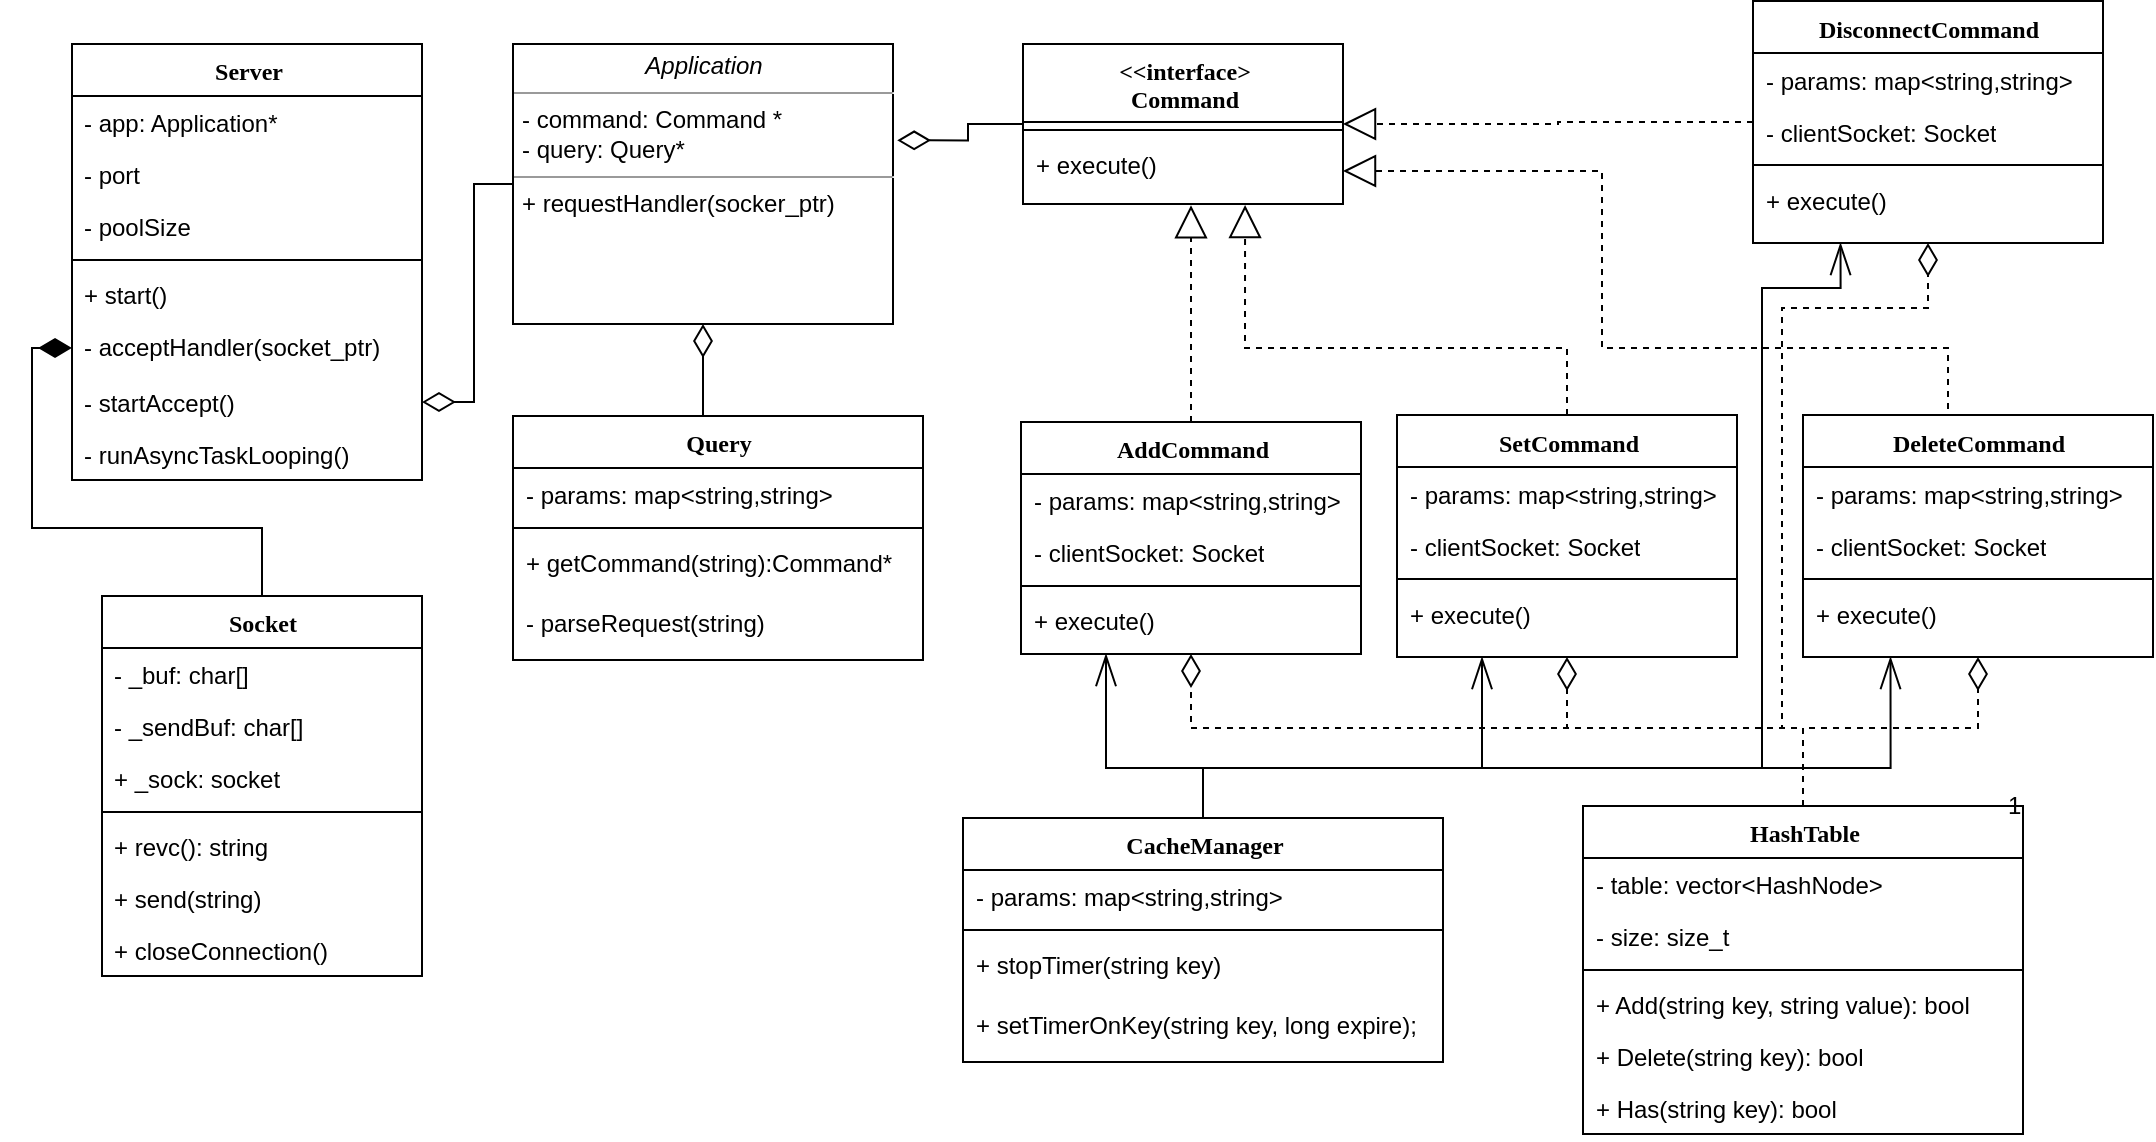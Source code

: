 <mxfile version="10.6.5" type="device"><diagram name="Page-1" id="6133507b-19e7-1e82-6fc7-422aa6c4b21f"><mxGraphModel dx="1327" dy="827" grid="1" gridSize="10" guides="1" tooltips="1" connect="1" arrows="1" fold="1" page="1" pageScale="1" pageWidth="1100" pageHeight="850" background="#ffffff" math="0" shadow="0"><root><mxCell id="0"/><mxCell id="1" parent="0"/><mxCell id="JKdp5EFI78r9iCIkDeEz-8" style="edgeStyle=orthogonalEdgeStyle;rounded=0;orthogonalLoop=1;jettySize=auto;html=1;exitX=0.5;exitY=0;exitDx=0;exitDy=0;entryX=0;entryY=0.5;entryDx=0;entryDy=0;startArrow=none;startFill=0;startSize=14;sourcePerimeterSpacing=0;endArrow=diamondThin;endFill=1;endSize=14;targetPerimeterSpacing=0;strokeColor=#000000;strokeWidth=1;" edge="1" parent="1" source="235556782a83e6d0-1" target="JKdp5EFI78r9iCIkDeEz-3"><mxGeometry relative="1" as="geometry"><Array as="points"><mxPoint x="130" y="350"/><mxPoint x="15" y="350"/><mxPoint x="15" y="260"/></Array></mxGeometry></mxCell><mxCell id="235556782a83e6d0-1" value="Socket" style="swimlane;html=1;fontStyle=1;align=center;verticalAlign=top;childLayout=stackLayout;horizontal=1;startSize=26;horizontalStack=0;resizeParent=1;resizeLast=0;collapsible=1;marginBottom=0;swimlaneFillColor=#ffffff;rounded=0;shadow=0;comic=0;labelBackgroundColor=none;strokeColor=#000000;strokeWidth=1;fillColor=none;fontFamily=Verdana;fontSize=12;fontColor=#000000;" parent="1" vertex="1"><mxGeometry x="50" y="384" width="160" height="190" as="geometry"/></mxCell><mxCell id="235556782a83e6d0-2" value="- _buf: char[]" style="text;html=1;strokeColor=none;fillColor=none;align=left;verticalAlign=top;spacingLeft=4;spacingRight=4;whiteSpace=wrap;overflow=hidden;rotatable=0;points=[[0,0.5],[1,0.5]];portConstraint=eastwest;" parent="235556782a83e6d0-1" vertex="1"><mxGeometry y="26" width="160" height="26" as="geometry"/></mxCell><mxCell id="235556782a83e6d0-3" value="- _sendBuf: char[]" style="text;html=1;strokeColor=none;fillColor=none;align=left;verticalAlign=top;spacingLeft=4;spacingRight=4;whiteSpace=wrap;overflow=hidden;rotatable=0;points=[[0,0.5],[1,0.5]];portConstraint=eastwest;" parent="235556782a83e6d0-1" vertex="1"><mxGeometry y="52" width="160" height="26" as="geometry"/></mxCell><mxCell id="235556782a83e6d0-5" value="+ _sock: socket" style="text;html=1;strokeColor=none;fillColor=none;align=left;verticalAlign=top;spacingLeft=4;spacingRight=4;whiteSpace=wrap;overflow=hidden;rotatable=0;points=[[0,0.5],[1,0.5]];portConstraint=eastwest;" parent="235556782a83e6d0-1" vertex="1"><mxGeometry y="78" width="160" height="26" as="geometry"/></mxCell><mxCell id="235556782a83e6d0-6" value="" style="line;html=1;strokeWidth=1;fillColor=none;align=left;verticalAlign=middle;spacingTop=-1;spacingLeft=3;spacingRight=3;rotatable=0;labelPosition=right;points=[];portConstraint=eastwest;" parent="235556782a83e6d0-1" vertex="1"><mxGeometry y="104" width="160" height="8" as="geometry"/></mxCell><mxCell id="JKdp5EFI78r9iCIkDeEz-9" value="+ revc(): string" style="text;html=1;strokeColor=none;fillColor=none;align=left;verticalAlign=top;spacingLeft=4;spacingRight=4;whiteSpace=wrap;overflow=hidden;rotatable=0;points=[[0,0.5],[1,0.5]];portConstraint=eastwest;" vertex="1" parent="235556782a83e6d0-1"><mxGeometry y="112" width="160" height="26" as="geometry"/></mxCell><mxCell id="JKdp5EFI78r9iCIkDeEz-10" value="+ send(string)" style="text;html=1;strokeColor=none;fillColor=none;align=left;verticalAlign=top;spacingLeft=4;spacingRight=4;whiteSpace=wrap;overflow=hidden;rotatable=0;points=[[0,0.5],[1,0.5]];portConstraint=eastwest;" vertex="1" parent="235556782a83e6d0-1"><mxGeometry y="138" width="160" height="26" as="geometry"/></mxCell><mxCell id="235556782a83e6d0-7" value="+ closeConnection()" style="text;html=1;strokeColor=none;fillColor=none;align=left;verticalAlign=top;spacingLeft=4;spacingRight=4;whiteSpace=wrap;overflow=hidden;rotatable=0;points=[[0,0.5],[1,0.5]];portConstraint=eastwest;" parent="235556782a83e6d0-1" vertex="1"><mxGeometry y="164" width="160" height="26" as="geometry"/></mxCell><mxCell id="78961159f06e98e8-17" value="Server" style="swimlane;html=1;fontStyle=1;align=center;verticalAlign=top;childLayout=stackLayout;horizontal=1;startSize=26;horizontalStack=0;resizeParent=1;resizeLast=0;collapsible=1;marginBottom=0;swimlaneFillColor=#ffffff;rounded=0;shadow=0;comic=0;labelBackgroundColor=none;strokeColor=#000000;strokeWidth=1;fillColor=none;fontFamily=Verdana;fontSize=12;fontColor=#000000;" parent="1" vertex="1"><mxGeometry x="35" y="108" width="175" height="218" as="geometry"/></mxCell><mxCell id="78961159f06e98e8-23" value="- app: Application*" style="text;html=1;strokeColor=none;fillColor=none;align=left;verticalAlign=top;spacingLeft=4;spacingRight=4;whiteSpace=wrap;overflow=hidden;rotatable=0;points=[[0,0.5],[1,0.5]];portConstraint=eastwest;" parent="78961159f06e98e8-17" vertex="1"><mxGeometry y="26" width="175" height="26" as="geometry"/></mxCell><mxCell id="JKdp5EFI78r9iCIkDeEz-5" value="- port" style="text;html=1;strokeColor=none;fillColor=none;align=left;verticalAlign=top;spacingLeft=4;spacingRight=4;whiteSpace=wrap;overflow=hidden;rotatable=0;points=[[0,0.5],[1,0.5]];portConstraint=eastwest;" vertex="1" parent="78961159f06e98e8-17"><mxGeometry y="52" width="175" height="26" as="geometry"/></mxCell><mxCell id="78961159f06e98e8-24" value="- poolSize" style="text;html=1;strokeColor=none;fillColor=none;align=left;verticalAlign=top;spacingLeft=4;spacingRight=4;whiteSpace=wrap;overflow=hidden;rotatable=0;points=[[0,0.5],[1,0.5]];portConstraint=eastwest;" parent="78961159f06e98e8-17" vertex="1"><mxGeometry y="78" width="175" height="26" as="geometry"/></mxCell><mxCell id="78961159f06e98e8-19" value="" style="line;html=1;strokeWidth=1;fillColor=none;align=left;verticalAlign=middle;spacingTop=-1;spacingLeft=3;spacingRight=3;rotatable=0;labelPosition=right;points=[];portConstraint=eastwest;" parent="78961159f06e98e8-17" vertex="1"><mxGeometry y="104" width="175" height="8" as="geometry"/></mxCell><mxCell id="JKdp5EFI78r9iCIkDeEz-2" value="+ start()" style="text;html=1;strokeColor=none;fillColor=none;align=left;verticalAlign=top;spacingLeft=4;spacingRight=4;whiteSpace=wrap;overflow=hidden;rotatable=0;points=[[0,0.5],[1,0.5]];portConstraint=eastwest;" vertex="1" parent="78961159f06e98e8-17"><mxGeometry y="112" width="175" height="26" as="geometry"/></mxCell><mxCell id="JKdp5EFI78r9iCIkDeEz-3" value="- acceptHandler(socket_ptr)&lt;br&gt;" style="text;html=1;strokeColor=none;fillColor=none;align=left;verticalAlign=top;spacingLeft=4;spacingRight=4;whiteSpace=wrap;overflow=hidden;rotatable=0;points=[[0,0.5],[1,0.5]];portConstraint=eastwest;" vertex="1" parent="78961159f06e98e8-17"><mxGeometry y="138" width="175" height="28" as="geometry"/></mxCell><mxCell id="JKdp5EFI78r9iCIkDeEz-4" value="- startAccept()" style="text;html=1;strokeColor=none;fillColor=none;align=left;verticalAlign=top;spacingLeft=4;spacingRight=4;whiteSpace=wrap;overflow=hidden;rotatable=0;points=[[0,0.5],[1,0.5]];portConstraint=eastwest;" vertex="1" parent="78961159f06e98e8-17"><mxGeometry y="166" width="175" height="26" as="geometry"/></mxCell><mxCell id="78961159f06e98e8-27" value="- runAsyncTaskLooping()" style="text;html=1;strokeColor=none;fillColor=none;align=left;verticalAlign=top;spacingLeft=4;spacingRight=4;whiteSpace=wrap;overflow=hidden;rotatable=0;points=[[0,0.5],[1,0.5]];portConstraint=eastwest;" parent="78961159f06e98e8-17" vertex="1"><mxGeometry y="192" width="175" height="26" as="geometry"/></mxCell><mxCell id="JKdp5EFI78r9iCIkDeEz-77" style="edgeStyle=orthogonalEdgeStyle;rounded=0;orthogonalLoop=1;jettySize=auto;html=1;exitX=0.5;exitY=0;exitDx=0;exitDy=0;entryX=0.5;entryY=1;entryDx=0;entryDy=0;dashed=1;startArrow=none;startFill=0;startSize=14;sourcePerimeterSpacing=0;endArrow=diamondThin;endFill=0;endSize=14;targetPerimeterSpacing=0;strokeColor=#000000;strokeWidth=1;" edge="1" parent="1" source="78961159f06e98e8-43" target="JKdp5EFI78r9iCIkDeEz-47"><mxGeometry relative="1" as="geometry"><Array as="points"><mxPoint x="900.5" y="450"/><mxPoint x="782.5" y="450"/></Array></mxGeometry></mxCell><mxCell id="JKdp5EFI78r9iCIkDeEz-78" style="edgeStyle=orthogonalEdgeStyle;rounded=0;orthogonalLoop=1;jettySize=auto;html=1;exitX=0.5;exitY=0;exitDx=0;exitDy=0;entryX=0.5;entryY=1;entryDx=0;entryDy=0;dashed=1;startArrow=none;startFill=0;startSize=14;sourcePerimeterSpacing=0;endArrow=diamondThin;endFill=0;endSize=14;targetPerimeterSpacing=0;strokeColor=#000000;strokeWidth=1;" edge="1" parent="1" source="78961159f06e98e8-43" target="JKdp5EFI78r9iCIkDeEz-41"><mxGeometry relative="1" as="geometry"><Array as="points"><mxPoint x="900" y="450"/><mxPoint x="988" y="450"/></Array></mxGeometry></mxCell><mxCell id="JKdp5EFI78r9iCIkDeEz-79" style="edgeStyle=orthogonalEdgeStyle;rounded=0;orthogonalLoop=1;jettySize=auto;html=1;exitX=0.5;exitY=0;exitDx=0;exitDy=0;entryX=0.5;entryY=1;entryDx=0;entryDy=0;dashed=1;startArrow=none;startFill=0;startSize=14;sourcePerimeterSpacing=0;endArrow=diamondThin;endFill=0;endSize=14;targetPerimeterSpacing=0;strokeColor=#000000;strokeWidth=1;" edge="1" parent="1" source="78961159f06e98e8-43" target="JKdp5EFI78r9iCIkDeEz-53"><mxGeometry relative="1" as="geometry"><Array as="points"><mxPoint x="900" y="450"/><mxPoint x="890" y="450"/><mxPoint x="890" y="240"/><mxPoint x="963" y="240"/></Array></mxGeometry></mxCell><mxCell id="JKdp5EFI78r9iCIkDeEz-90" style="edgeStyle=orthogonalEdgeStyle;rounded=0;orthogonalLoop=1;jettySize=auto;html=1;exitX=0.5;exitY=0;exitDx=0;exitDy=0;entryX=0.5;entryY=1;entryDx=0;entryDy=0;startArrow=none;startFill=0;startSize=14;sourcePerimeterSpacing=0;endArrow=diamondThin;endFill=0;endSize=14;targetPerimeterSpacing=0;strokeColor=#000000;strokeWidth=1;dashed=1;" edge="1" parent="1" source="78961159f06e98e8-43" target="78961159f06e98e8-82"><mxGeometry relative="1" as="geometry"><Array as="points"><mxPoint x="900" y="450"/><mxPoint x="595" y="450"/></Array></mxGeometry></mxCell><mxCell id="78961159f06e98e8-43" value="HashTable" style="swimlane;html=1;fontStyle=1;align=center;verticalAlign=top;childLayout=stackLayout;horizontal=1;startSize=26;horizontalStack=0;resizeParent=1;resizeLast=0;collapsible=1;marginBottom=0;swimlaneFillColor=#ffffff;rounded=0;shadow=0;comic=0;labelBackgroundColor=none;strokeColor=#000000;strokeWidth=1;fillColor=none;fontFamily=Verdana;fontSize=12;fontColor=#000000;" parent="1" vertex="1"><mxGeometry x="790.5" y="489" width="220" height="164" as="geometry"/></mxCell><mxCell id="78961159f06e98e8-44" value="- table: vector&amp;lt;HashNode&amp;gt;" style="text;html=1;strokeColor=none;fillColor=none;align=left;verticalAlign=top;spacingLeft=4;spacingRight=4;whiteSpace=wrap;overflow=hidden;rotatable=0;points=[[0,0.5],[1,0.5]];portConstraint=eastwest;" parent="78961159f06e98e8-43" vertex="1"><mxGeometry y="26" width="220" height="26" as="geometry"/></mxCell><mxCell id="78961159f06e98e8-45" value="- size: size_t" style="text;html=1;strokeColor=none;fillColor=none;align=left;verticalAlign=top;spacingLeft=4;spacingRight=4;whiteSpace=wrap;overflow=hidden;rotatable=0;points=[[0,0.5],[1,0.5]];portConstraint=eastwest;" parent="78961159f06e98e8-43" vertex="1"><mxGeometry y="52" width="220" height="26" as="geometry"/></mxCell><mxCell id="78961159f06e98e8-51" value="" style="line;html=1;strokeWidth=1;fillColor=none;align=left;verticalAlign=middle;spacingTop=-1;spacingLeft=3;spacingRight=3;rotatable=0;labelPosition=right;points=[];portConstraint=eastwest;" parent="78961159f06e98e8-43" vertex="1"><mxGeometry y="78" width="220" height="8" as="geometry"/></mxCell><mxCell id="78961159f06e98e8-52" value="+ Add(string key, string value): bool" style="text;html=1;strokeColor=none;fillColor=none;align=left;verticalAlign=top;spacingLeft=4;spacingRight=4;whiteSpace=wrap;overflow=hidden;rotatable=0;points=[[0,0.5],[1,0.5]];portConstraint=eastwest;" parent="78961159f06e98e8-43" vertex="1"><mxGeometry y="86" width="220" height="26" as="geometry"/></mxCell><mxCell id="b94bc138ca980ef-2" value="+ Delete(string key): bool" style="text;html=1;strokeColor=none;fillColor=none;align=left;verticalAlign=top;spacingLeft=4;spacingRight=4;whiteSpace=wrap;overflow=hidden;rotatable=0;points=[[0,0.5],[1,0.5]];portConstraint=eastwest;" parent="78961159f06e98e8-43" vertex="1"><mxGeometry y="112" width="220" height="26" as="geometry"/></mxCell><mxCell id="b94bc138ca980ef-3" value="+ Has(string key): bool" style="text;html=1;strokeColor=none;fillColor=none;align=left;verticalAlign=top;spacingLeft=4;spacingRight=4;whiteSpace=wrap;overflow=hidden;rotatable=0;points=[[0,0.5],[1,0.5]];portConstraint=eastwest;" parent="78961159f06e98e8-43" vertex="1"><mxGeometry y="138" width="220" height="26" as="geometry"/></mxCell><mxCell id="JKdp5EFI78r9iCIkDeEz-21" style="edgeStyle=orthogonalEdgeStyle;rounded=0;orthogonalLoop=1;jettySize=auto;html=1;exitX=0.5;exitY=0;exitDx=0;exitDy=0;entryX=0.5;entryY=1;entryDx=0;entryDy=0;startArrow=none;startFill=0;startSize=14;sourcePerimeterSpacing=0;endArrow=diamondThin;endFill=0;endSize=14;targetPerimeterSpacing=0;strokeColor=#000000;strokeWidth=1;" edge="1" parent="1" source="78961159f06e98e8-69" target="b94bc138ca980ef-1"><mxGeometry relative="1" as="geometry"/></mxCell><mxCell id="78961159f06e98e8-69" value="Query" style="swimlane;html=1;fontStyle=1;align=center;verticalAlign=top;childLayout=stackLayout;horizontal=1;startSize=26;horizontalStack=0;resizeParent=1;resizeLast=0;collapsible=1;marginBottom=0;swimlaneFillColor=#ffffff;rounded=0;shadow=0;comic=0;labelBackgroundColor=none;strokeColor=#000000;strokeWidth=1;fillColor=none;fontFamily=Verdana;fontSize=12;fontColor=#000000;" parent="1" vertex="1"><mxGeometry x="255.5" y="294" width="205" height="122" as="geometry"/></mxCell><mxCell id="78961159f06e98e8-70" value="- params: map&amp;lt;string,string&amp;gt;" style="text;html=1;strokeColor=none;fillColor=none;align=left;verticalAlign=top;spacingLeft=4;spacingRight=4;whiteSpace=wrap;overflow=hidden;rotatable=0;points=[[0,0.5],[1,0.5]];portConstraint=eastwest;" parent="78961159f06e98e8-69" vertex="1"><mxGeometry y="26" width="205" height="26" as="geometry"/></mxCell><mxCell id="78961159f06e98e8-77" value="" style="line;html=1;strokeWidth=1;fillColor=none;align=left;verticalAlign=middle;spacingTop=-1;spacingLeft=3;spacingRight=3;rotatable=0;labelPosition=right;points=[];portConstraint=eastwest;" parent="78961159f06e98e8-69" vertex="1"><mxGeometry y="52" width="205" height="8" as="geometry"/></mxCell><mxCell id="JKdp5EFI78r9iCIkDeEz-12" value="+ getCommand(string):Command*" style="text;html=1;strokeColor=none;fillColor=none;align=left;verticalAlign=top;spacingLeft=4;spacingRight=4;whiteSpace=wrap;overflow=hidden;rotatable=0;points=[[0,0.5],[1,0.5]];portConstraint=eastwest;" vertex="1" parent="78961159f06e98e8-69"><mxGeometry y="60" width="205" height="30" as="geometry"/></mxCell><mxCell id="JKdp5EFI78r9iCIkDeEz-17" value="- parseRequest(string)" style="text;html=1;strokeColor=none;fillColor=none;align=left;verticalAlign=top;spacingLeft=4;spacingRight=4;whiteSpace=wrap;overflow=hidden;rotatable=0;points=[[0,0.5],[1,0.5]];portConstraint=eastwest;" vertex="1" parent="78961159f06e98e8-69"><mxGeometry y="90" width="205" height="26" as="geometry"/></mxCell><mxCell id="JKdp5EFI78r9iCIkDeEz-63" style="edgeStyle=orthogonalEdgeStyle;rounded=0;orthogonalLoop=1;jettySize=auto;html=1;exitX=0.5;exitY=0;exitDx=0;exitDy=0;entryX=0.525;entryY=1.019;entryDx=0;entryDy=0;entryPerimeter=0;dashed=1;startArrow=none;startFill=0;startSize=14;sourcePerimeterSpacing=0;endArrow=block;endFill=0;endSize=14;targetPerimeterSpacing=0;strokeColor=#000000;strokeWidth=1;" edge="1" parent="1" source="78961159f06e98e8-82" target="78961159f06e98e8-117"><mxGeometry relative="1" as="geometry"/></mxCell><mxCell id="78961159f06e98e8-82" value="AddCommand" style="swimlane;html=1;fontStyle=1;align=center;verticalAlign=top;childLayout=stackLayout;horizontal=1;startSize=26;horizontalStack=0;resizeParent=1;resizeLast=0;collapsible=1;marginBottom=0;swimlaneFillColor=#ffffff;rounded=0;shadow=0;comic=0;labelBackgroundColor=none;strokeColor=#000000;strokeWidth=1;fillColor=none;fontFamily=Verdana;fontSize=12;fontColor=#000000;" parent="1" vertex="1"><mxGeometry x="509.5" y="297" width="170" height="116" as="geometry"/></mxCell><mxCell id="78961159f06e98e8-84" value="- params: map&amp;lt;string,string&amp;gt;" style="text;html=1;strokeColor=none;fillColor=none;align=left;verticalAlign=top;spacingLeft=4;spacingRight=4;whiteSpace=wrap;overflow=hidden;rotatable=0;points=[[0,0.5],[1,0.5]];portConstraint=eastwest;" parent="78961159f06e98e8-82" vertex="1"><mxGeometry y="26" width="170" height="26" as="geometry"/></mxCell><mxCell id="JKdp5EFI78r9iCIkDeEz-69" value="- clientSocket: Socket" style="text;html=1;strokeColor=none;fillColor=none;align=left;verticalAlign=top;spacingLeft=4;spacingRight=4;whiteSpace=wrap;overflow=hidden;rotatable=0;points=[[0,0.5],[1,0.5]];portConstraint=eastwest;" vertex="1" parent="78961159f06e98e8-82"><mxGeometry y="52" width="170" height="26" as="geometry"/></mxCell><mxCell id="78961159f06e98e8-90" value="" style="line;html=1;strokeWidth=1;fillColor=none;align=left;verticalAlign=middle;spacingTop=-1;spacingLeft=3;spacingRight=3;rotatable=0;labelPosition=right;points=[];portConstraint=eastwest;" parent="78961159f06e98e8-82" vertex="1"><mxGeometry y="78" width="170" height="8" as="geometry"/></mxCell><mxCell id="78961159f06e98e8-94" value="+ execute()" style="text;html=1;strokeColor=none;fillColor=none;align=left;verticalAlign=top;spacingLeft=4;spacingRight=4;whiteSpace=wrap;overflow=hidden;rotatable=0;points=[[0,0.5],[1,0.5]];portConstraint=eastwest;" parent="78961159f06e98e8-82" vertex="1"><mxGeometry y="86" width="170" height="24" as="geometry"/></mxCell><mxCell id="JKdp5EFI78r9iCIkDeEz-65" style="edgeStyle=orthogonalEdgeStyle;rounded=0;orthogonalLoop=1;jettySize=auto;html=1;exitX=0.5;exitY=0;exitDx=0;exitDy=0;entryX=0.694;entryY=1.015;entryDx=0;entryDy=0;entryPerimeter=0;dashed=1;startArrow=none;startFill=0;startSize=14;sourcePerimeterSpacing=0;endArrow=block;endFill=0;endSize=14;targetPerimeterSpacing=0;strokeColor=#000000;strokeWidth=1;" edge="1" parent="1" source="JKdp5EFI78r9iCIkDeEz-47" target="78961159f06e98e8-117"><mxGeometry relative="1" as="geometry"><Array as="points"><mxPoint x="782" y="260"/><mxPoint x="622" y="260"/></Array></mxGeometry></mxCell><mxCell id="JKdp5EFI78r9iCIkDeEz-47" value="SetCommand" style="swimlane;html=1;fontStyle=1;align=center;verticalAlign=top;childLayout=stackLayout;horizontal=1;startSize=26;horizontalStack=0;resizeParent=1;resizeLast=0;collapsible=1;marginBottom=0;swimlaneFillColor=#ffffff;rounded=0;shadow=0;comic=0;labelBackgroundColor=none;strokeColor=#000000;strokeWidth=1;fillColor=none;fontFamily=Verdana;fontSize=12;fontColor=#000000;" vertex="1" parent="1"><mxGeometry x="697.5" y="293.5" width="170" height="121" as="geometry"/></mxCell><mxCell id="JKdp5EFI78r9iCIkDeEz-48" value="- params: map&amp;lt;string,string&amp;gt;" style="text;html=1;strokeColor=none;fillColor=none;align=left;verticalAlign=top;spacingLeft=4;spacingRight=4;whiteSpace=wrap;overflow=hidden;rotatable=0;points=[[0,0.5],[1,0.5]];portConstraint=eastwest;" vertex="1" parent="JKdp5EFI78r9iCIkDeEz-47"><mxGeometry y="26" width="170" height="26" as="geometry"/></mxCell><mxCell id="JKdp5EFI78r9iCIkDeEz-49" value="- clientSocket: Socket" style="text;html=1;strokeColor=none;fillColor=none;align=left;verticalAlign=top;spacingLeft=4;spacingRight=4;whiteSpace=wrap;overflow=hidden;rotatable=0;points=[[0,0.5],[1,0.5]];portConstraint=eastwest;" vertex="1" parent="JKdp5EFI78r9iCIkDeEz-47"><mxGeometry y="52" width="170" height="26" as="geometry"/></mxCell><mxCell id="JKdp5EFI78r9iCIkDeEz-50" value="" style="line;html=1;strokeWidth=1;fillColor=none;align=left;verticalAlign=middle;spacingTop=-1;spacingLeft=3;spacingRight=3;rotatable=0;labelPosition=right;points=[];portConstraint=eastwest;" vertex="1" parent="JKdp5EFI78r9iCIkDeEz-47"><mxGeometry y="78" width="170" height="8" as="geometry"/></mxCell><mxCell id="JKdp5EFI78r9iCIkDeEz-51" value="+ execute()" style="text;html=1;strokeColor=none;fillColor=none;align=left;verticalAlign=top;spacingLeft=4;spacingRight=4;whiteSpace=wrap;overflow=hidden;rotatable=0;points=[[0,0.5],[1,0.5]];portConstraint=eastwest;" vertex="1" parent="JKdp5EFI78r9iCIkDeEz-47"><mxGeometry y="86" width="170" height="26" as="geometry"/></mxCell><mxCell id="JKdp5EFI78r9iCIkDeEz-66" style="edgeStyle=orthogonalEdgeStyle;rounded=0;orthogonalLoop=1;jettySize=auto;html=1;exitX=0.5;exitY=0;exitDx=0;exitDy=0;entryX=1;entryY=0.5;entryDx=0;entryDy=0;dashed=1;startArrow=none;startFill=0;startSize=14;sourcePerimeterSpacing=0;endArrow=block;endFill=0;endSize=14;targetPerimeterSpacing=0;strokeColor=#000000;strokeWidth=1;" edge="1" parent="1" source="JKdp5EFI78r9iCIkDeEz-41" target="78961159f06e98e8-117"><mxGeometry relative="1" as="geometry"><Array as="points"><mxPoint x="973" y="293"/><mxPoint x="973" y="260"/><mxPoint x="800" y="260"/><mxPoint x="800" y="171"/></Array></mxGeometry></mxCell><mxCell id="JKdp5EFI78r9iCIkDeEz-41" value="DeleteCommand" style="swimlane;html=1;fontStyle=1;align=center;verticalAlign=top;childLayout=stackLayout;horizontal=1;startSize=26;horizontalStack=0;resizeParent=1;resizeLast=0;collapsible=1;marginBottom=0;swimlaneFillColor=#ffffff;rounded=0;shadow=0;comic=0;labelBackgroundColor=none;strokeColor=#000000;strokeWidth=1;fillColor=none;fontFamily=Verdana;fontSize=12;fontColor=#000000;" vertex="1" parent="1"><mxGeometry x="900.5" y="293.5" width="175" height="121" as="geometry"/></mxCell><mxCell id="JKdp5EFI78r9iCIkDeEz-42" value="- params: map&amp;lt;string,string&amp;gt;" style="text;html=1;strokeColor=none;fillColor=none;align=left;verticalAlign=top;spacingLeft=4;spacingRight=4;whiteSpace=wrap;overflow=hidden;rotatable=0;points=[[0,0.5],[1,0.5]];portConstraint=eastwest;" vertex="1" parent="JKdp5EFI78r9iCIkDeEz-41"><mxGeometry y="26" width="175" height="26" as="geometry"/></mxCell><mxCell id="JKdp5EFI78r9iCIkDeEz-43" value="- clientSocket: Socket" style="text;html=1;strokeColor=none;fillColor=none;align=left;verticalAlign=top;spacingLeft=4;spacingRight=4;whiteSpace=wrap;overflow=hidden;rotatable=0;points=[[0,0.5],[1,0.5]];portConstraint=eastwest;" vertex="1" parent="JKdp5EFI78r9iCIkDeEz-41"><mxGeometry y="52" width="175" height="26" as="geometry"/></mxCell><mxCell id="JKdp5EFI78r9iCIkDeEz-44" value="" style="line;html=1;strokeWidth=1;fillColor=none;align=left;verticalAlign=middle;spacingTop=-1;spacingLeft=3;spacingRight=3;rotatable=0;labelPosition=right;points=[];portConstraint=eastwest;" vertex="1" parent="JKdp5EFI78r9iCIkDeEz-41"><mxGeometry y="78" width="175" height="8" as="geometry"/></mxCell><mxCell id="JKdp5EFI78r9iCIkDeEz-45" value="+ execute()" style="text;html=1;strokeColor=none;fillColor=none;align=left;verticalAlign=top;spacingLeft=4;spacingRight=4;whiteSpace=wrap;overflow=hidden;rotatable=0;points=[[0,0.5],[1,0.5]];portConstraint=eastwest;" vertex="1" parent="JKdp5EFI78r9iCIkDeEz-41"><mxGeometry y="86" width="175" height="26" as="geometry"/></mxCell><mxCell id="JKdp5EFI78r9iCIkDeEz-67" style="edgeStyle=orthogonalEdgeStyle;rounded=0;orthogonalLoop=1;jettySize=auto;html=1;entryX=1;entryY=0.5;entryDx=0;entryDy=0;dashed=1;startArrow=none;startFill=0;startSize=14;sourcePerimeterSpacing=0;endArrow=block;endFill=0;endSize=14;targetPerimeterSpacing=0;strokeColor=#000000;strokeWidth=1;" edge="1" parent="1" source="JKdp5EFI78r9iCIkDeEz-53" target="78961159f06e98e8-108"><mxGeometry relative="1" as="geometry"/></mxCell><mxCell id="JKdp5EFI78r9iCIkDeEz-53" value="DisconnectCommand" style="swimlane;html=1;fontStyle=1;align=center;verticalAlign=top;childLayout=stackLayout;horizontal=1;startSize=26;horizontalStack=0;resizeParent=1;resizeLast=0;collapsible=1;marginBottom=0;swimlaneFillColor=#ffffff;rounded=0;shadow=0;comic=0;labelBackgroundColor=none;strokeColor=#000000;strokeWidth=1;fillColor=none;fontFamily=Verdana;fontSize=12;fontColor=#000000;" vertex="1" parent="1"><mxGeometry x="875.5" y="86.5" width="175" height="121" as="geometry"/></mxCell><mxCell id="JKdp5EFI78r9iCIkDeEz-54" value="- params: map&amp;lt;string,string&amp;gt;" style="text;html=1;strokeColor=none;fillColor=none;align=left;verticalAlign=top;spacingLeft=4;spacingRight=4;whiteSpace=wrap;overflow=hidden;rotatable=0;points=[[0,0.5],[1,0.5]];portConstraint=eastwest;" vertex="1" parent="JKdp5EFI78r9iCIkDeEz-53"><mxGeometry y="26" width="175" height="26" as="geometry"/></mxCell><mxCell id="JKdp5EFI78r9iCIkDeEz-55" value="- clientSocket: Socket" style="text;html=1;strokeColor=none;fillColor=none;align=left;verticalAlign=top;spacingLeft=4;spacingRight=4;whiteSpace=wrap;overflow=hidden;rotatable=0;points=[[0,0.5],[1,0.5]];portConstraint=eastwest;" vertex="1" parent="JKdp5EFI78r9iCIkDeEz-53"><mxGeometry y="52" width="175" height="26" as="geometry"/></mxCell><mxCell id="JKdp5EFI78r9iCIkDeEz-56" value="" style="line;html=1;strokeWidth=1;fillColor=none;align=left;verticalAlign=middle;spacingTop=-1;spacingLeft=3;spacingRight=3;rotatable=0;labelPosition=right;points=[];portConstraint=eastwest;" vertex="1" parent="JKdp5EFI78r9iCIkDeEz-53"><mxGeometry y="78" width="175" height="8" as="geometry"/></mxCell><mxCell id="JKdp5EFI78r9iCIkDeEz-57" value="+ execute()" style="text;html=1;strokeColor=none;fillColor=none;align=left;verticalAlign=top;spacingLeft=4;spacingRight=4;whiteSpace=wrap;overflow=hidden;rotatable=0;points=[[0,0.5],[1,0.5]];portConstraint=eastwest;" vertex="1" parent="JKdp5EFI78r9iCIkDeEz-53"><mxGeometry y="86" width="175" height="26" as="geometry"/></mxCell><mxCell id="JKdp5EFI78r9iCIkDeEz-32" style="edgeStyle=orthogonalEdgeStyle;rounded=0;orthogonalLoop=1;jettySize=auto;html=1;entryX=1.011;entryY=0.344;entryDx=0;entryDy=0;entryPerimeter=0;startArrow=none;startFill=0;startSize=14;sourcePerimeterSpacing=0;endArrow=diamondThin;endFill=0;endSize=14;targetPerimeterSpacing=0;strokeColor=#000000;strokeWidth=1;" edge="1" parent="1" source="78961159f06e98e8-108" target="b94bc138ca980ef-1"><mxGeometry relative="1" as="geometry"><Array as="points"><mxPoint x="483" y="148"/><mxPoint x="483" y="156"/></Array></mxGeometry></mxCell><mxCell id="78961159f06e98e8-108" value="&amp;lt;&amp;lt;interface&amp;gt;&lt;br&gt;Command&lt;br&gt;&lt;br&gt;" style="swimlane;html=1;fontStyle=1;align=center;verticalAlign=top;childLayout=stackLayout;horizontal=1;startSize=39;horizontalStack=0;resizeParent=1;resizeLast=0;collapsible=1;marginBottom=0;swimlaneFillColor=#ffffff;rounded=0;shadow=0;comic=0;labelBackgroundColor=none;strokeColor=#000000;strokeWidth=1;fillColor=none;fontFamily=Verdana;fontSize=12;fontColor=#000000;" parent="1" vertex="1"><mxGeometry x="510.5" y="108" width="160" height="80" as="geometry"/></mxCell><mxCell id="78961159f06e98e8-116" value="" style="line;html=1;strokeWidth=1;fillColor=none;align=left;verticalAlign=middle;spacingTop=-1;spacingLeft=3;spacingRight=3;rotatable=0;labelPosition=right;points=[];portConstraint=eastwest;" parent="78961159f06e98e8-108" vertex="1"><mxGeometry y="39" width="160" height="8" as="geometry"/></mxCell><mxCell id="78961159f06e98e8-117" value="+ execute()" style="text;html=1;strokeColor=none;fillColor=none;align=left;verticalAlign=top;spacingLeft=4;spacingRight=4;whiteSpace=wrap;overflow=hidden;rotatable=0;points=[[0,0.5],[1,0.5]];portConstraint=eastwest;" parent="78961159f06e98e8-108" vertex="1"><mxGeometry y="47" width="160" height="33" as="geometry"/></mxCell><mxCell id="b94bc138ca980ef-1" value="&lt;p style=&quot;margin: 0px ; margin-top: 4px ; text-align: center&quot;&gt;&lt;i&gt;Application&lt;/i&gt;&lt;br&gt;&lt;/p&gt;&lt;hr size=&quot;1&quot;&gt;&lt;p style=&quot;margin: 0px ; margin-left: 4px&quot;&gt;- command: Command *&lt;br&gt;- query: Query*&lt;/p&gt;&lt;hr size=&quot;1&quot;&gt;&lt;p style=&quot;margin: 0px ; margin-left: 4px&quot;&gt;+ requestHandler(socker_ptr)&lt;br&gt;&lt;/p&gt;" style="verticalAlign=top;align=left;overflow=fill;fontSize=12;fontFamily=Helvetica;html=1;rounded=0;shadow=0;comic=0;labelBackgroundColor=none;strokeColor=#000000;strokeWidth=1;fillColor=#ffffff;" parent="1" vertex="1"><mxGeometry x="255.5" y="108" width="190" height="140" as="geometry"/></mxCell><mxCell id="JKdp5EFI78r9iCIkDeEz-6" style="edgeStyle=orthogonalEdgeStyle;rounded=0;orthogonalLoop=1;jettySize=auto;html=1;exitX=1;exitY=0.5;exitDx=0;exitDy=0;entryX=0;entryY=0.5;entryDx=0;entryDy=0;endArrow=none;endFill=0;startArrow=diamondThin;startFill=0;strokeColor=#000000;strokeWidth=1;targetPerimeterSpacing=0;endSize=0;startSize=14;sourcePerimeterSpacing=0;" edge="1" parent="1" source="JKdp5EFI78r9iCIkDeEz-4" target="b94bc138ca980ef-1"><mxGeometry relative="1" as="geometry"><Array as="points"><mxPoint x="236" y="287"/><mxPoint x="236" y="178"/></Array></mxGeometry></mxCell><mxCell id="JKdp5EFI78r9iCIkDeEz-85" style="edgeStyle=orthogonalEdgeStyle;rounded=0;orthogonalLoop=1;jettySize=auto;html=1;exitX=0.5;exitY=0;exitDx=0;exitDy=0;entryX=0.25;entryY=1;entryDx=0;entryDy=0;startArrow=none;startFill=0;startSize=14;sourcePerimeterSpacing=0;endArrow=openThin;endFill=0;endSize=14;targetPerimeterSpacing=0;strokeColor=#000000;strokeWidth=1;" edge="1" parent="1" source="JKdp5EFI78r9iCIkDeEz-70" target="JKdp5EFI78r9iCIkDeEz-47"><mxGeometry relative="1" as="geometry"><Array as="points"><mxPoint x="600.5" y="470"/><mxPoint x="740.5" y="470"/></Array></mxGeometry></mxCell><mxCell id="JKdp5EFI78r9iCIkDeEz-86" style="edgeStyle=orthogonalEdgeStyle;rounded=0;orthogonalLoop=1;jettySize=auto;html=1;exitX=0.5;exitY=0;exitDx=0;exitDy=0;entryX=0.25;entryY=1;entryDx=0;entryDy=0;startArrow=none;startFill=0;startSize=14;sourcePerimeterSpacing=0;endArrow=openThin;endFill=0;endSize=14;targetPerimeterSpacing=0;strokeColor=#000000;strokeWidth=1;" edge="1" parent="1" source="JKdp5EFI78r9iCIkDeEz-70" target="78961159f06e98e8-82"><mxGeometry relative="1" as="geometry"><Array as="points"><mxPoint x="600" y="470"/><mxPoint x="552" y="470"/></Array></mxGeometry></mxCell><mxCell id="JKdp5EFI78r9iCIkDeEz-87" style="edgeStyle=orthogonalEdgeStyle;rounded=0;orthogonalLoop=1;jettySize=auto;html=1;exitX=0.5;exitY=0;exitDx=0;exitDy=0;entryX=0.25;entryY=1;entryDx=0;entryDy=0;startArrow=none;startFill=0;startSize=14;sourcePerimeterSpacing=0;endArrow=openThin;endFill=0;endSize=14;targetPerimeterSpacing=0;strokeColor=#000000;strokeWidth=1;" edge="1" parent="1" source="JKdp5EFI78r9iCIkDeEz-70" target="JKdp5EFI78r9iCIkDeEz-41"><mxGeometry relative="1" as="geometry"><Array as="points"><mxPoint x="600" y="470"/><mxPoint x="944" y="470"/></Array></mxGeometry></mxCell><mxCell id="JKdp5EFI78r9iCIkDeEz-88" style="edgeStyle=orthogonalEdgeStyle;rounded=0;orthogonalLoop=1;jettySize=auto;html=1;exitX=0.5;exitY=0;exitDx=0;exitDy=0;entryX=0.25;entryY=1;entryDx=0;entryDy=0;startArrow=none;startFill=0;startSize=14;sourcePerimeterSpacing=0;endArrow=openThin;endFill=0;endSize=14;targetPerimeterSpacing=0;strokeColor=#000000;strokeWidth=1;" edge="1" parent="1" source="JKdp5EFI78r9iCIkDeEz-70" target="JKdp5EFI78r9iCIkDeEz-53"><mxGeometry relative="1" as="geometry"><Array as="points"><mxPoint x="600" y="470"/><mxPoint x="880" y="470"/><mxPoint x="880" y="230"/><mxPoint x="919" y="230"/></Array></mxGeometry></mxCell><mxCell id="JKdp5EFI78r9iCIkDeEz-70" value="CacheManager" style="swimlane;html=1;fontStyle=1;align=center;verticalAlign=top;childLayout=stackLayout;horizontal=1;startSize=26;horizontalStack=0;resizeParent=1;resizeLast=0;collapsible=1;marginBottom=0;swimlaneFillColor=#ffffff;rounded=0;shadow=0;comic=0;labelBackgroundColor=none;strokeColor=#000000;strokeWidth=1;fillColor=none;fontFamily=Verdana;fontSize=12;fontColor=#000000;" vertex="1" parent="1"><mxGeometry x="480.5" y="495" width="240" height="122" as="geometry"/></mxCell><mxCell id="JKdp5EFI78r9iCIkDeEz-71" value="- params: map&amp;lt;string,string&amp;gt;" style="text;html=1;strokeColor=none;fillColor=none;align=left;verticalAlign=top;spacingLeft=4;spacingRight=4;whiteSpace=wrap;overflow=hidden;rotatable=0;points=[[0,0.5],[1,0.5]];portConstraint=eastwest;" vertex="1" parent="JKdp5EFI78r9iCIkDeEz-70"><mxGeometry y="26" width="240" height="26" as="geometry"/></mxCell><mxCell id="JKdp5EFI78r9iCIkDeEz-72" value="" style="line;html=1;strokeWidth=1;fillColor=none;align=left;verticalAlign=middle;spacingTop=-1;spacingLeft=3;spacingRight=3;rotatable=0;labelPosition=right;points=[];portConstraint=eastwest;" vertex="1" parent="JKdp5EFI78r9iCIkDeEz-70"><mxGeometry y="52" width="240" height="8" as="geometry"/></mxCell><mxCell id="JKdp5EFI78r9iCIkDeEz-73" value="+ stopTimer(string key)" style="text;html=1;strokeColor=none;fillColor=none;align=left;verticalAlign=top;spacingLeft=4;spacingRight=4;whiteSpace=wrap;overflow=hidden;rotatable=0;points=[[0,0.5],[1,0.5]];portConstraint=eastwest;" vertex="1" parent="JKdp5EFI78r9iCIkDeEz-70"><mxGeometry y="60" width="240" height="30" as="geometry"/></mxCell><mxCell id="JKdp5EFI78r9iCIkDeEz-74" value="+ setTimerOnKey(string key, long expire);" style="text;html=1;strokeColor=none;fillColor=none;align=left;verticalAlign=top;spacingLeft=4;spacingRight=4;whiteSpace=wrap;overflow=hidden;rotatable=0;points=[[0,0.5],[1,0.5]];portConstraint=eastwest;" vertex="1" parent="JKdp5EFI78r9iCIkDeEz-70"><mxGeometry y="90" width="240" height="26" as="geometry"/></mxCell><mxCell id="JKdp5EFI78r9iCIkDeEz-76" value="1" style="text;html=1;resizable=0;points=[];autosize=1;align=left;verticalAlign=top;spacingTop=-4;" vertex="1" parent="1"><mxGeometry x="1000.5" y="479" width="20" height="20" as="geometry"/></mxCell></root></mxGraphModel></diagram></mxfile>